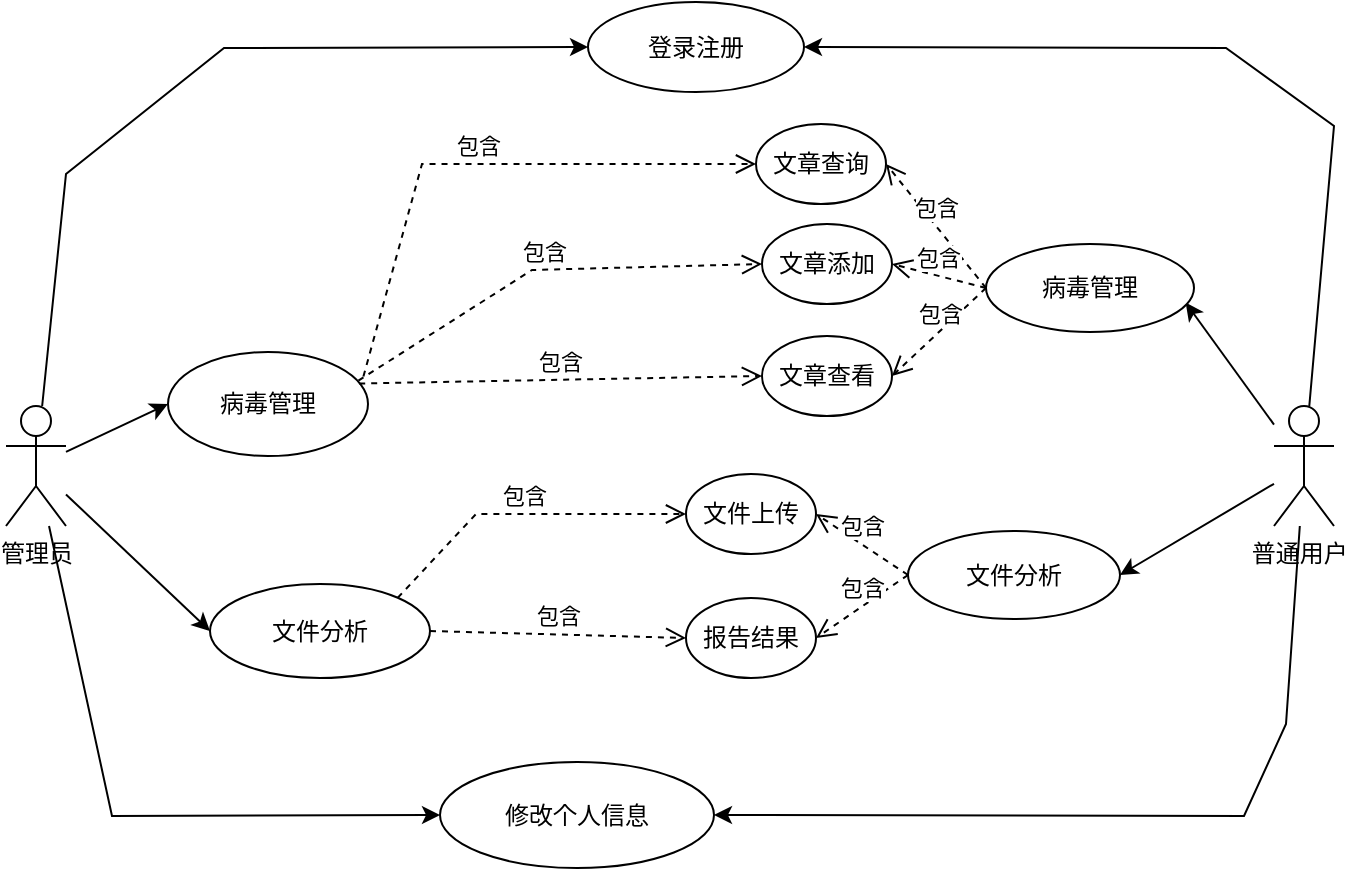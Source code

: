 <mxfile version="24.2.3" type="github">
  <diagram name="第 1 页" id="pe17SR5Z9zUQ1ri8j6Vy">
    <mxGraphModel dx="1157" dy="669" grid="0" gridSize="10" guides="1" tooltips="1" connect="1" arrows="1" fold="1" page="1" pageScale="1" pageWidth="827" pageHeight="1169" math="0" shadow="0">
      <root>
        <mxCell id="0" />
        <mxCell id="1" parent="0" />
        <mxCell id="l5khxkYnGBn6-ue1Xf8W-1" value="管理员" style="shape=umlActor;verticalLabelPosition=bottom;verticalAlign=top;html=1;outlineConnect=0;" vertex="1" parent="1">
          <mxGeometry x="51" y="224" width="30" height="60" as="geometry" />
        </mxCell>
        <mxCell id="l5khxkYnGBn6-ue1Xf8W-2" value="登录注册" style="ellipse;whiteSpace=wrap;html=1;" vertex="1" parent="1">
          <mxGeometry x="342" y="22" width="108" height="45" as="geometry" />
        </mxCell>
        <mxCell id="l5khxkYnGBn6-ue1Xf8W-3" value="修改个人信息" style="ellipse;whiteSpace=wrap;html=1;" vertex="1" parent="1">
          <mxGeometry x="268" y="402" width="137" height="53" as="geometry" />
        </mxCell>
        <mxCell id="l5khxkYnGBn6-ue1Xf8W-4" value="病毒管理" style="ellipse;whiteSpace=wrap;html=1;" vertex="1" parent="1">
          <mxGeometry x="132" y="197" width="100" height="52" as="geometry" />
        </mxCell>
        <mxCell id="l5khxkYnGBn6-ue1Xf8W-5" value="文件分析" style="ellipse;whiteSpace=wrap;html=1;" vertex="1" parent="1">
          <mxGeometry x="153" y="313" width="110" height="47" as="geometry" />
        </mxCell>
        <mxCell id="l5khxkYnGBn6-ue1Xf8W-7" value="普通用户&lt;span style=&quot;white-space: pre;&quot;&gt;&#x9;&lt;/span&gt;" style="shape=umlActor;verticalLabelPosition=bottom;verticalAlign=top;html=1;outlineConnect=0;" vertex="1" parent="1">
          <mxGeometry x="685" y="224" width="30" height="60" as="geometry" />
        </mxCell>
        <mxCell id="l5khxkYnGBn6-ue1Xf8W-11" value="" style="endArrow=classic;html=1;rounded=0;entryX=0;entryY=0.5;entryDx=0;entryDy=0;" edge="1" parent="1" source="l5khxkYnGBn6-ue1Xf8W-1" target="l5khxkYnGBn6-ue1Xf8W-2">
          <mxGeometry width="50" height="50" relative="1" as="geometry">
            <mxPoint x="90" y="244" as="sourcePoint" />
            <mxPoint x="240" y="160" as="targetPoint" />
            <Array as="points">
              <mxPoint x="81" y="108" />
              <mxPoint x="160" y="45" />
            </Array>
          </mxGeometry>
        </mxCell>
        <mxCell id="l5khxkYnGBn6-ue1Xf8W-12" value="" style="endArrow=classic;html=1;rounded=0;entryX=0;entryY=0.5;entryDx=0;entryDy=0;" edge="1" parent="1" source="l5khxkYnGBn6-ue1Xf8W-1" target="l5khxkYnGBn6-ue1Xf8W-4">
          <mxGeometry width="50" height="50" relative="1" as="geometry">
            <mxPoint x="100" y="254" as="sourcePoint" />
            <mxPoint x="274" y="151" as="targetPoint" />
          </mxGeometry>
        </mxCell>
        <mxCell id="l5khxkYnGBn6-ue1Xf8W-13" value="" style="endArrow=classic;html=1;rounded=0;entryX=0;entryY=0.5;entryDx=0;entryDy=0;" edge="1" parent="1" source="l5khxkYnGBn6-ue1Xf8W-1" target="l5khxkYnGBn6-ue1Xf8W-5">
          <mxGeometry width="50" height="50" relative="1" as="geometry">
            <mxPoint x="98" y="266" as="sourcePoint" />
            <mxPoint x="263" y="314" as="targetPoint" />
          </mxGeometry>
        </mxCell>
        <mxCell id="l5khxkYnGBn6-ue1Xf8W-14" value="" style="endArrow=classic;html=1;rounded=0;entryX=1;entryY=0.5;entryDx=0;entryDy=0;" edge="1" parent="1" source="l5khxkYnGBn6-ue1Xf8W-7" target="l5khxkYnGBn6-ue1Xf8W-3">
          <mxGeometry width="50" height="50" relative="1" as="geometry">
            <mxPoint x="485" y="343" as="sourcePoint" />
            <mxPoint x="659" y="240" as="targetPoint" />
            <Array as="points">
              <mxPoint x="691" y="383" />
              <mxPoint x="670" y="429" />
            </Array>
          </mxGeometry>
        </mxCell>
        <mxCell id="l5khxkYnGBn6-ue1Xf8W-15" value="" style="endArrow=classic;html=1;rounded=0;entryX=1;entryY=0.5;entryDx=0;entryDy=0;" edge="1" parent="1" source="l5khxkYnGBn6-ue1Xf8W-7" target="l5khxkYnGBn6-ue1Xf8W-2">
          <mxGeometry width="50" height="50" relative="1" as="geometry">
            <mxPoint x="682" y="241" as="sourcePoint" />
            <mxPoint x="457" y="131" as="targetPoint" />
            <Array as="points">
              <mxPoint x="715" y="84" />
              <mxPoint x="661" y="45" />
            </Array>
          </mxGeometry>
        </mxCell>
        <mxCell id="l5khxkYnGBn6-ue1Xf8W-17" value="" style="endArrow=classic;html=1;rounded=0;entryX=0;entryY=0.5;entryDx=0;entryDy=0;" edge="1" parent="1" source="l5khxkYnGBn6-ue1Xf8W-1" target="l5khxkYnGBn6-ue1Xf8W-3">
          <mxGeometry width="50" height="50" relative="1" as="geometry">
            <mxPoint x="92" y="277" as="sourcePoint" />
            <mxPoint x="267" y="405" as="targetPoint" />
            <Array as="points">
              <mxPoint x="104" y="429" />
            </Array>
          </mxGeometry>
        </mxCell>
        <mxCell id="l5khxkYnGBn6-ue1Xf8W-20" value="" style="endArrow=classic;html=1;rounded=0;entryX=0.96;entryY=0.667;entryDx=0;entryDy=0;entryPerimeter=0;" edge="1" parent="1" source="l5khxkYnGBn6-ue1Xf8W-7" target="l5khxkYnGBn6-ue1Xf8W-25">
          <mxGeometry width="50" height="50" relative="1" as="geometry">
            <mxPoint x="520" y="311" as="sourcePoint" />
            <mxPoint x="579" y="205" as="targetPoint" />
          </mxGeometry>
        </mxCell>
        <mxCell id="l5khxkYnGBn6-ue1Xf8W-23" value="" style="endArrow=classic;html=1;rounded=0;entryX=1;entryY=0.5;entryDx=0;entryDy=0;" edge="1" parent="1" source="l5khxkYnGBn6-ue1Xf8W-7" target="l5khxkYnGBn6-ue1Xf8W-49">
          <mxGeometry width="50" height="50" relative="1" as="geometry">
            <mxPoint x="609" y="326" as="sourcePoint" />
            <mxPoint x="547" y="287" as="targetPoint" />
          </mxGeometry>
        </mxCell>
        <mxCell id="l5khxkYnGBn6-ue1Xf8W-25" value="病毒管理" style="ellipse;whiteSpace=wrap;html=1;" vertex="1" parent="1">
          <mxGeometry x="541" y="143" width="104" height="44" as="geometry" />
        </mxCell>
        <mxCell id="l5khxkYnGBn6-ue1Xf8W-26" value="文章查询" style="ellipse;whiteSpace=wrap;html=1;" vertex="1" parent="1">
          <mxGeometry x="426" y="83" width="65" height="40" as="geometry" />
        </mxCell>
        <mxCell id="l5khxkYnGBn6-ue1Xf8W-31" value="文章查看" style="ellipse;whiteSpace=wrap;html=1;" vertex="1" parent="1">
          <mxGeometry x="429" y="189" width="65" height="40" as="geometry" />
        </mxCell>
        <mxCell id="l5khxkYnGBn6-ue1Xf8W-32" value="文章添加" style="ellipse;whiteSpace=wrap;html=1;" vertex="1" parent="1">
          <mxGeometry x="429" y="133" width="65" height="40" as="geometry" />
        </mxCell>
        <mxCell id="l5khxkYnGBn6-ue1Xf8W-41" value="包含" style="html=1;verticalAlign=bottom;endArrow=open;dashed=1;endSize=8;curved=0;rounded=0;exitX=0;exitY=0.5;exitDx=0;exitDy=0;entryX=1;entryY=0.5;entryDx=0;entryDy=0;" edge="1" parent="1" source="l5khxkYnGBn6-ue1Xf8W-25" target="l5khxkYnGBn6-ue1Xf8W-26">
          <mxGeometry relative="1" as="geometry">
            <mxPoint x="560" y="139" as="sourcePoint" />
            <mxPoint x="480" y="139" as="targetPoint" />
            <Array as="points" />
          </mxGeometry>
        </mxCell>
        <mxCell id="l5khxkYnGBn6-ue1Xf8W-42" value="包含" style="html=1;verticalAlign=bottom;endArrow=open;dashed=1;endSize=8;curved=0;rounded=0;exitX=0;exitY=0.5;exitDx=0;exitDy=0;entryX=1;entryY=0.5;entryDx=0;entryDy=0;" edge="1" parent="1" source="l5khxkYnGBn6-ue1Xf8W-25" target="l5khxkYnGBn6-ue1Xf8W-32">
          <mxGeometry relative="1" as="geometry">
            <mxPoint x="562" y="143" as="sourcePoint" />
            <mxPoint x="504" y="113" as="targetPoint" />
            <Array as="points" />
          </mxGeometry>
        </mxCell>
        <mxCell id="l5khxkYnGBn6-ue1Xf8W-43" value="包含" style="html=1;verticalAlign=bottom;endArrow=open;dashed=1;endSize=8;curved=0;rounded=0;entryX=1;entryY=0.5;entryDx=0;entryDy=0;exitX=0;exitY=0.5;exitDx=0;exitDy=0;" edge="1" parent="1" source="l5khxkYnGBn6-ue1Xf8W-25" target="l5khxkYnGBn6-ue1Xf8W-31">
          <mxGeometry relative="1" as="geometry">
            <mxPoint x="555" y="138" as="sourcePoint" />
            <mxPoint x="514" y="123" as="targetPoint" />
            <Array as="points" />
          </mxGeometry>
        </mxCell>
        <mxCell id="l5khxkYnGBn6-ue1Xf8W-44" value="包含" style="html=1;verticalAlign=bottom;endArrow=open;dashed=1;endSize=8;curved=0;rounded=0;exitX=0.956;exitY=0.303;exitDx=0;exitDy=0;entryX=0;entryY=0.5;entryDx=0;entryDy=0;exitPerimeter=0;" edge="1" parent="1" source="l5khxkYnGBn6-ue1Xf8W-4" target="l5khxkYnGBn6-ue1Xf8W-31">
          <mxGeometry relative="1" as="geometry">
            <mxPoint x="374" y="259" as="sourcePoint" />
            <mxPoint x="316" y="229" as="targetPoint" />
          </mxGeometry>
        </mxCell>
        <mxCell id="l5khxkYnGBn6-ue1Xf8W-45" value="包含" style="html=1;verticalAlign=bottom;endArrow=open;dashed=1;endSize=8;curved=0;rounded=0;exitX=0.952;exitY=0.275;exitDx=0;exitDy=0;entryX=0;entryY=0.5;entryDx=0;entryDy=0;exitPerimeter=0;" edge="1" parent="1" source="l5khxkYnGBn6-ue1Xf8W-4" target="l5khxkYnGBn6-ue1Xf8W-32">
          <mxGeometry relative="1" as="geometry">
            <mxPoint x="379" y="236" as="sourcePoint" />
            <mxPoint x="321" y="206" as="targetPoint" />
            <Array as="points">
              <mxPoint x="314" y="156" />
            </Array>
          </mxGeometry>
        </mxCell>
        <mxCell id="l5khxkYnGBn6-ue1Xf8W-46" value="包含" style="html=1;verticalAlign=bottom;endArrow=open;dashed=1;endSize=8;curved=0;rounded=0;exitX=0.977;exitY=0.236;exitDx=0;exitDy=0;entryX=0;entryY=0.5;entryDx=0;entryDy=0;exitPerimeter=0;" edge="1" parent="1" source="l5khxkYnGBn6-ue1Xf8W-4" target="l5khxkYnGBn6-ue1Xf8W-26">
          <mxGeometry relative="1" as="geometry">
            <mxPoint x="239" y="213" as="sourcePoint" />
            <mxPoint x="181" y="183" as="targetPoint" />
            <Array as="points">
              <mxPoint x="259" y="103" />
            </Array>
          </mxGeometry>
        </mxCell>
        <mxCell id="l5khxkYnGBn6-ue1Xf8W-49" value="文件分析" style="ellipse;whiteSpace=wrap;html=1;" vertex="1" parent="1">
          <mxGeometry x="502" y="286.5" width="106" height="44" as="geometry" />
        </mxCell>
        <mxCell id="l5khxkYnGBn6-ue1Xf8W-50" value="文件上传" style="ellipse;whiteSpace=wrap;html=1;" vertex="1" parent="1">
          <mxGeometry x="391" y="258" width="65" height="40" as="geometry" />
        </mxCell>
        <mxCell id="l5khxkYnGBn6-ue1Xf8W-51" value="报告结果" style="ellipse;whiteSpace=wrap;html=1;" vertex="1" parent="1">
          <mxGeometry x="391" y="320" width="65" height="40" as="geometry" />
        </mxCell>
        <mxCell id="l5khxkYnGBn6-ue1Xf8W-52" value="包含" style="html=1;verticalAlign=bottom;endArrow=open;dashed=1;endSize=8;curved=0;rounded=0;exitX=1;exitY=0;exitDx=0;exitDy=0;entryX=0;entryY=0.5;entryDx=0;entryDy=0;" edge="1" parent="1" source="l5khxkYnGBn6-ue1Xf8W-5" target="l5khxkYnGBn6-ue1Xf8W-50">
          <mxGeometry relative="1" as="geometry">
            <mxPoint x="191" y="371" as="sourcePoint" />
            <mxPoint x="391" y="265" as="targetPoint" />
            <Array as="points">
              <mxPoint x="286" y="278" />
            </Array>
          </mxGeometry>
        </mxCell>
        <mxCell id="l5khxkYnGBn6-ue1Xf8W-54" value="包含" style="html=1;verticalAlign=bottom;endArrow=open;dashed=1;endSize=8;curved=0;rounded=0;entryX=0;entryY=0.5;entryDx=0;entryDy=0;exitX=1;exitY=0.5;exitDx=0;exitDy=0;" edge="1" parent="1" source="l5khxkYnGBn6-ue1Xf8W-5" target="l5khxkYnGBn6-ue1Xf8W-51">
          <mxGeometry relative="1" as="geometry">
            <mxPoint x="278" y="331" as="sourcePoint" />
            <mxPoint x="512" y="308" as="targetPoint" />
            <Array as="points" />
          </mxGeometry>
        </mxCell>
        <mxCell id="l5khxkYnGBn6-ue1Xf8W-55" value="包含" style="html=1;verticalAlign=bottom;endArrow=open;dashed=1;endSize=8;curved=0;rounded=0;entryX=1;entryY=0.5;entryDx=0;entryDy=0;exitX=0;exitY=0.5;exitDx=0;exitDy=0;" edge="1" parent="1" source="l5khxkYnGBn6-ue1Xf8W-49" target="l5khxkYnGBn6-ue1Xf8W-50">
          <mxGeometry relative="1" as="geometry">
            <mxPoint x="477" y="278" as="sourcePoint" />
            <mxPoint x="661" y="326" as="targetPoint" />
            <Array as="points" />
          </mxGeometry>
        </mxCell>
        <mxCell id="l5khxkYnGBn6-ue1Xf8W-56" value="包含" style="html=1;verticalAlign=bottom;endArrow=open;dashed=1;endSize=8;curved=0;rounded=0;exitX=0;exitY=0.5;exitDx=0;exitDy=0;entryX=1;entryY=0.5;entryDx=0;entryDy=0;" edge="1" parent="1" source="l5khxkYnGBn6-ue1Xf8W-49" target="l5khxkYnGBn6-ue1Xf8W-51">
          <mxGeometry relative="1" as="geometry">
            <mxPoint x="674" y="402" as="sourcePoint" />
            <mxPoint x="624" y="340" as="targetPoint" />
            <Array as="points" />
          </mxGeometry>
        </mxCell>
      </root>
    </mxGraphModel>
  </diagram>
</mxfile>
